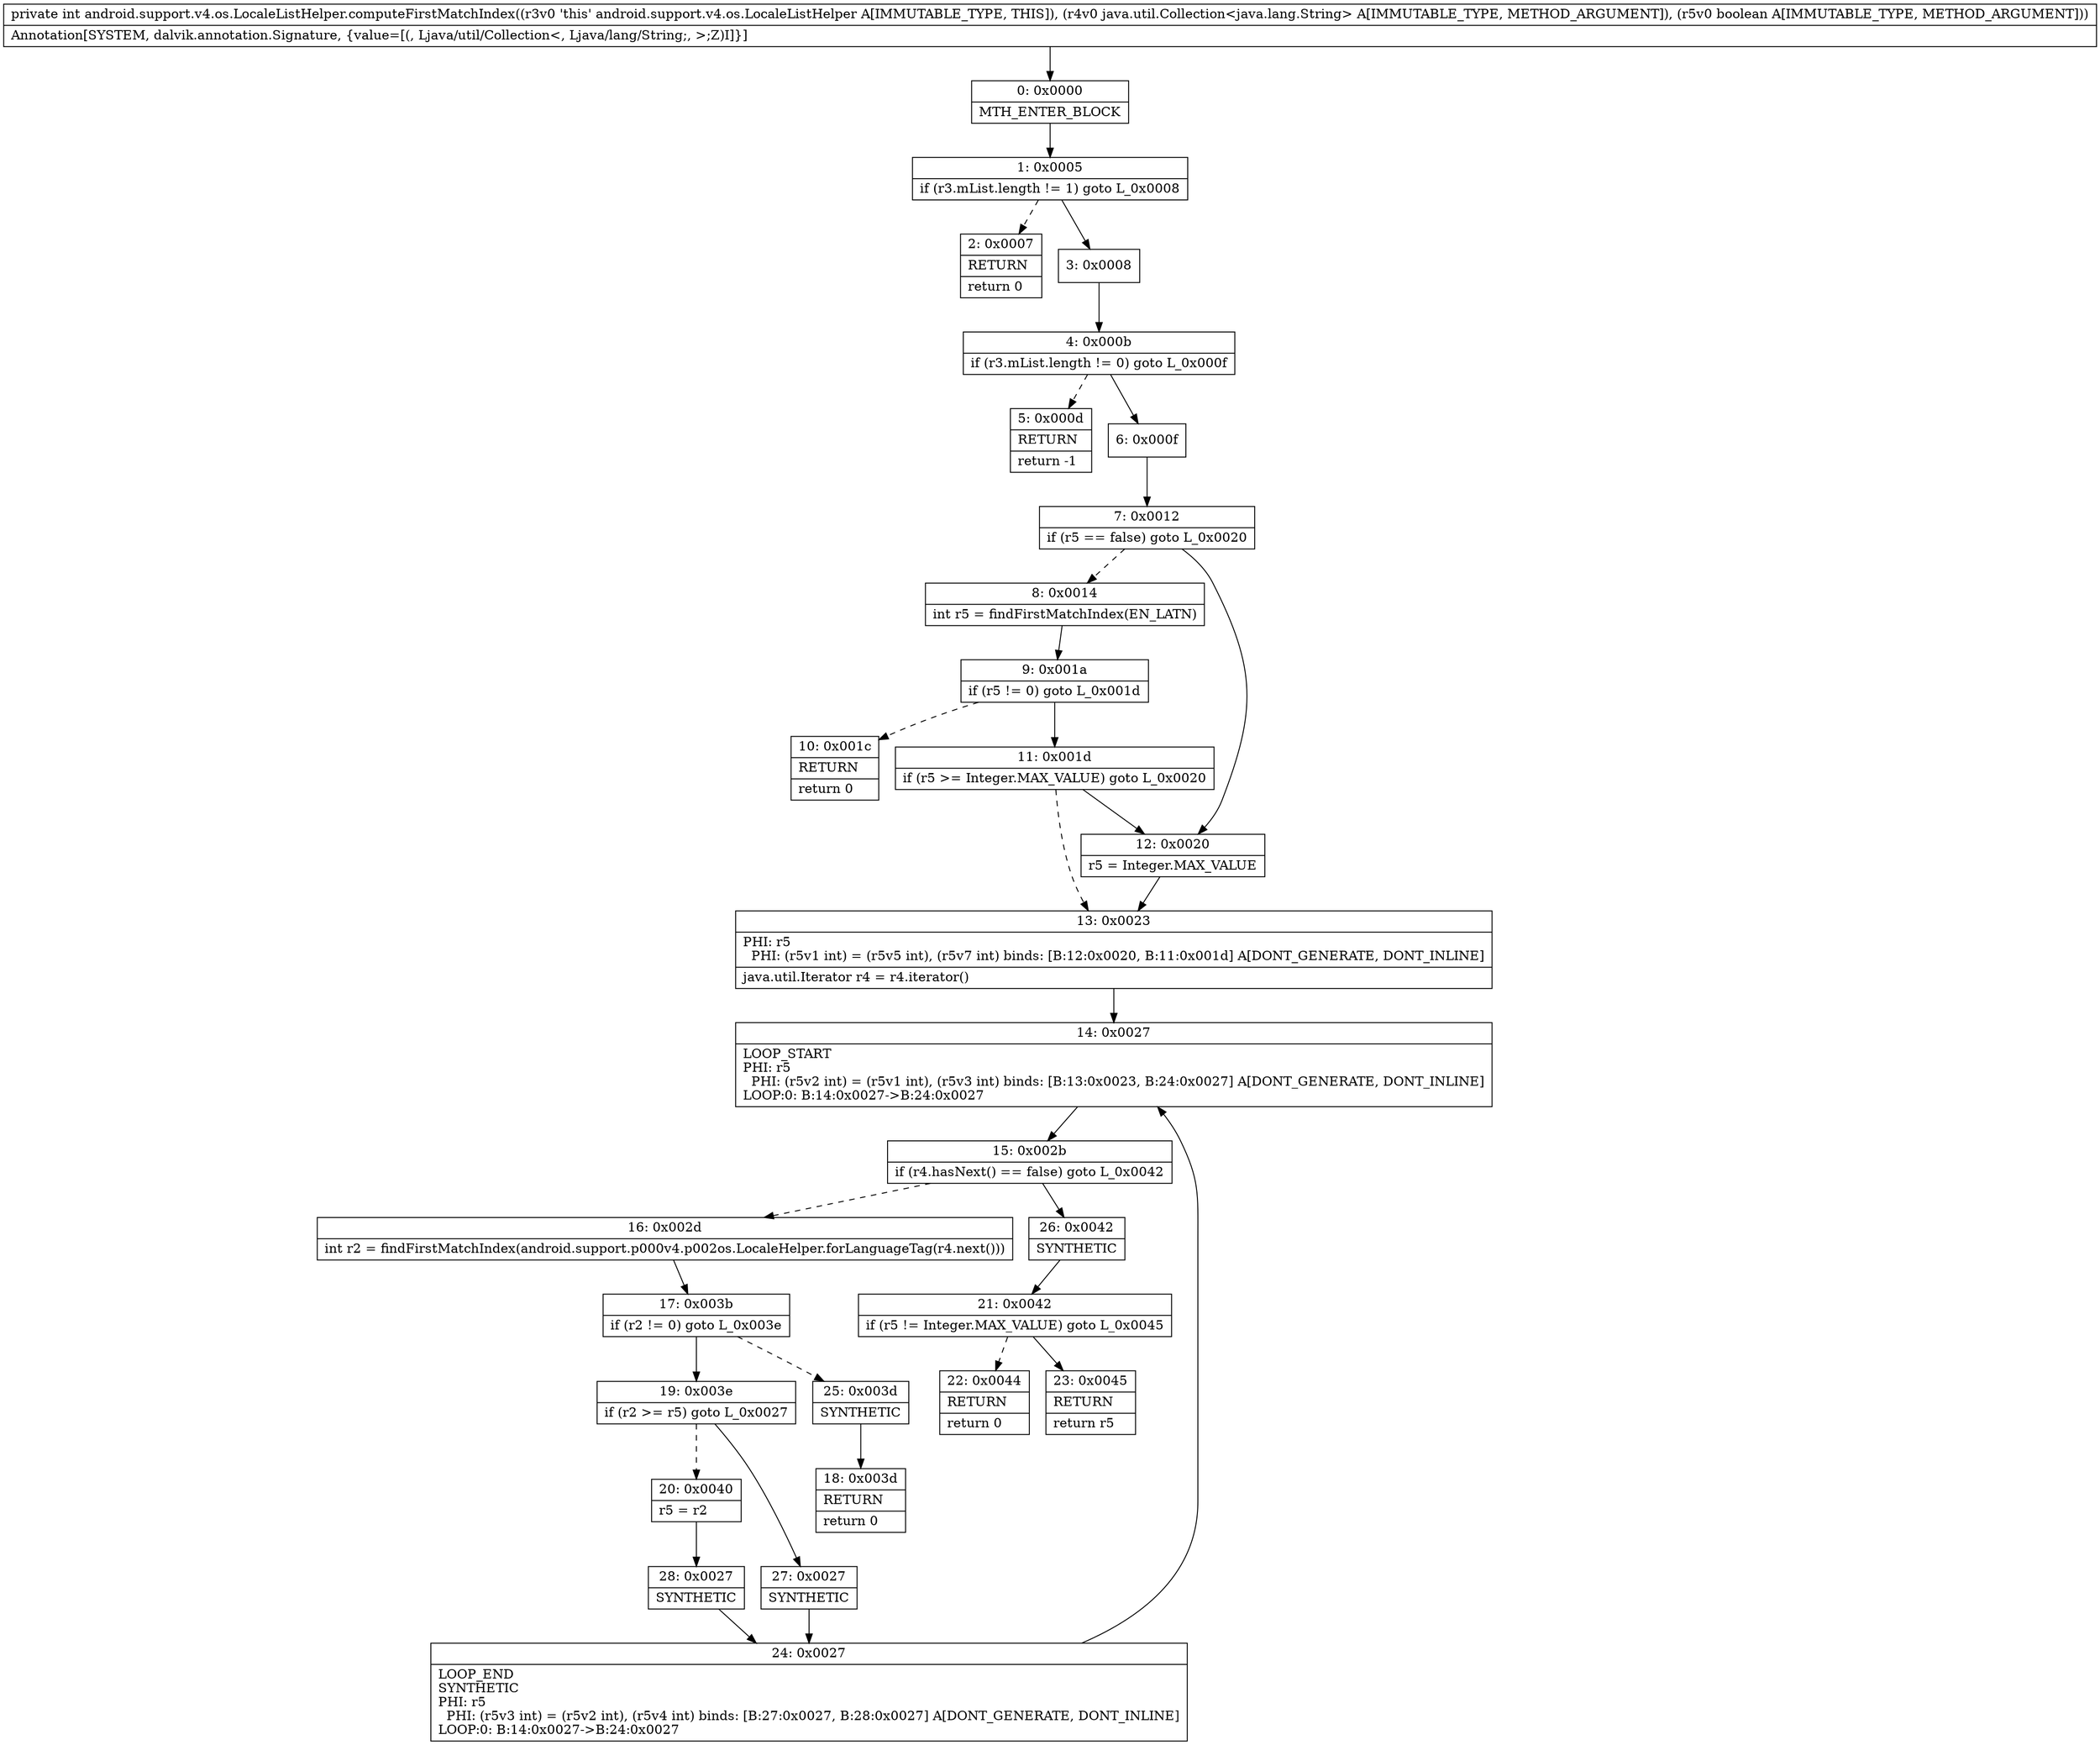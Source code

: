 digraph "CFG forandroid.support.v4.os.LocaleListHelper.computeFirstMatchIndex(Ljava\/util\/Collection;Z)I" {
Node_0 [shape=record,label="{0\:\ 0x0000|MTH_ENTER_BLOCK\l}"];
Node_1 [shape=record,label="{1\:\ 0x0005|if (r3.mList.length != 1) goto L_0x0008\l}"];
Node_2 [shape=record,label="{2\:\ 0x0007|RETURN\l|return 0\l}"];
Node_3 [shape=record,label="{3\:\ 0x0008}"];
Node_4 [shape=record,label="{4\:\ 0x000b|if (r3.mList.length != 0) goto L_0x000f\l}"];
Node_5 [shape=record,label="{5\:\ 0x000d|RETURN\l|return \-1\l}"];
Node_6 [shape=record,label="{6\:\ 0x000f}"];
Node_7 [shape=record,label="{7\:\ 0x0012|if (r5 == false) goto L_0x0020\l}"];
Node_8 [shape=record,label="{8\:\ 0x0014|int r5 = findFirstMatchIndex(EN_LATN)\l}"];
Node_9 [shape=record,label="{9\:\ 0x001a|if (r5 != 0) goto L_0x001d\l}"];
Node_10 [shape=record,label="{10\:\ 0x001c|RETURN\l|return 0\l}"];
Node_11 [shape=record,label="{11\:\ 0x001d|if (r5 \>= Integer.MAX_VALUE) goto L_0x0020\l}"];
Node_12 [shape=record,label="{12\:\ 0x0020|r5 = Integer.MAX_VALUE\l}"];
Node_13 [shape=record,label="{13\:\ 0x0023|PHI: r5 \l  PHI: (r5v1 int) = (r5v5 int), (r5v7 int) binds: [B:12:0x0020, B:11:0x001d] A[DONT_GENERATE, DONT_INLINE]\l|java.util.Iterator r4 = r4.iterator()\l}"];
Node_14 [shape=record,label="{14\:\ 0x0027|LOOP_START\lPHI: r5 \l  PHI: (r5v2 int) = (r5v1 int), (r5v3 int) binds: [B:13:0x0023, B:24:0x0027] A[DONT_GENERATE, DONT_INLINE]\lLOOP:0: B:14:0x0027\-\>B:24:0x0027\l}"];
Node_15 [shape=record,label="{15\:\ 0x002b|if (r4.hasNext() == false) goto L_0x0042\l}"];
Node_16 [shape=record,label="{16\:\ 0x002d|int r2 = findFirstMatchIndex(android.support.p000v4.p002os.LocaleHelper.forLanguageTag(r4.next()))\l}"];
Node_17 [shape=record,label="{17\:\ 0x003b|if (r2 != 0) goto L_0x003e\l}"];
Node_18 [shape=record,label="{18\:\ 0x003d|RETURN\l|return 0\l}"];
Node_19 [shape=record,label="{19\:\ 0x003e|if (r2 \>= r5) goto L_0x0027\l}"];
Node_20 [shape=record,label="{20\:\ 0x0040|r5 = r2\l}"];
Node_21 [shape=record,label="{21\:\ 0x0042|if (r5 != Integer.MAX_VALUE) goto L_0x0045\l}"];
Node_22 [shape=record,label="{22\:\ 0x0044|RETURN\l|return 0\l}"];
Node_23 [shape=record,label="{23\:\ 0x0045|RETURN\l|return r5\l}"];
Node_24 [shape=record,label="{24\:\ 0x0027|LOOP_END\lSYNTHETIC\lPHI: r5 \l  PHI: (r5v3 int) = (r5v2 int), (r5v4 int) binds: [B:27:0x0027, B:28:0x0027] A[DONT_GENERATE, DONT_INLINE]\lLOOP:0: B:14:0x0027\-\>B:24:0x0027\l}"];
Node_25 [shape=record,label="{25\:\ 0x003d|SYNTHETIC\l}"];
Node_26 [shape=record,label="{26\:\ 0x0042|SYNTHETIC\l}"];
Node_27 [shape=record,label="{27\:\ 0x0027|SYNTHETIC\l}"];
Node_28 [shape=record,label="{28\:\ 0x0027|SYNTHETIC\l}"];
MethodNode[shape=record,label="{private int android.support.v4.os.LocaleListHelper.computeFirstMatchIndex((r3v0 'this' android.support.v4.os.LocaleListHelper A[IMMUTABLE_TYPE, THIS]), (r4v0 java.util.Collection\<java.lang.String\> A[IMMUTABLE_TYPE, METHOD_ARGUMENT]), (r5v0 boolean A[IMMUTABLE_TYPE, METHOD_ARGUMENT]))  | Annotation[SYSTEM, dalvik.annotation.Signature, \{value=[(, Ljava\/util\/Collection\<, Ljava\/lang\/String;, \>;Z)I]\}]\l}"];
MethodNode -> Node_0;
Node_0 -> Node_1;
Node_1 -> Node_2[style=dashed];
Node_1 -> Node_3;
Node_3 -> Node_4;
Node_4 -> Node_5[style=dashed];
Node_4 -> Node_6;
Node_6 -> Node_7;
Node_7 -> Node_8[style=dashed];
Node_7 -> Node_12;
Node_8 -> Node_9;
Node_9 -> Node_10[style=dashed];
Node_9 -> Node_11;
Node_11 -> Node_12;
Node_11 -> Node_13[style=dashed];
Node_12 -> Node_13;
Node_13 -> Node_14;
Node_14 -> Node_15;
Node_15 -> Node_16[style=dashed];
Node_15 -> Node_26;
Node_16 -> Node_17;
Node_17 -> Node_19;
Node_17 -> Node_25[style=dashed];
Node_19 -> Node_20[style=dashed];
Node_19 -> Node_27;
Node_20 -> Node_28;
Node_21 -> Node_22[style=dashed];
Node_21 -> Node_23;
Node_24 -> Node_14;
Node_25 -> Node_18;
Node_26 -> Node_21;
Node_27 -> Node_24;
Node_28 -> Node_24;
}

